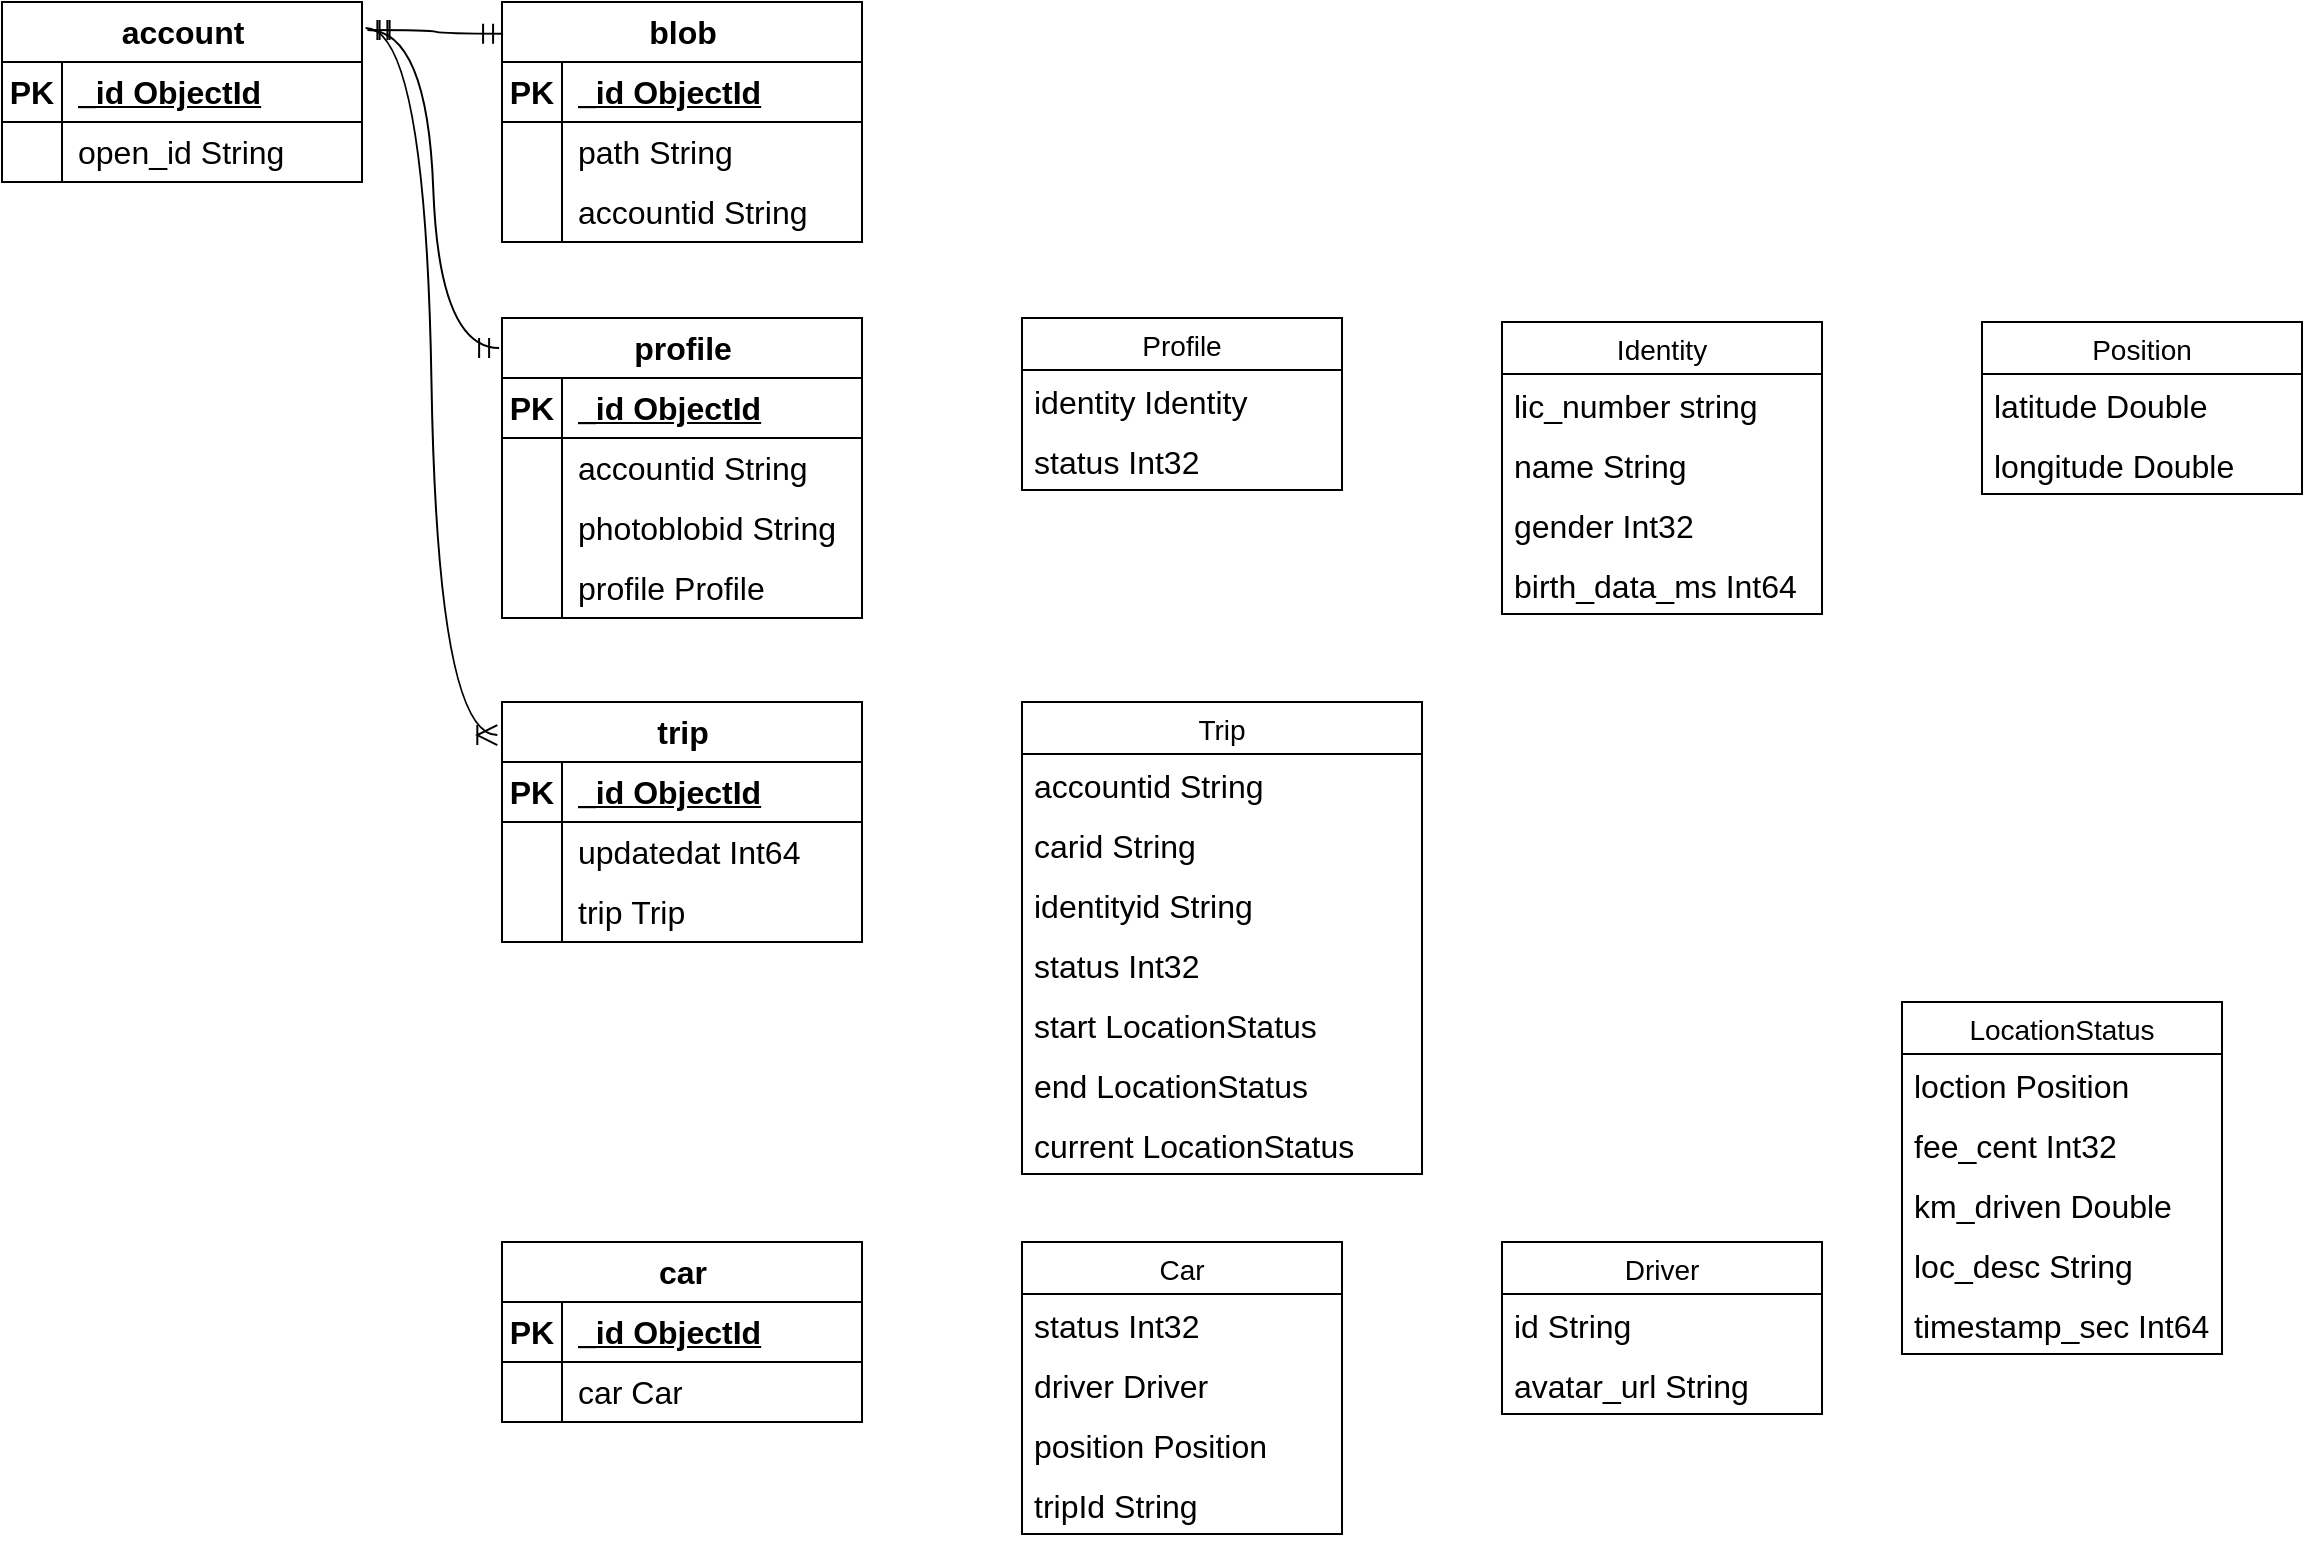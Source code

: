 <mxfile version="21.2.1" type="device">
  <diagram id="R2lEEEUBdFMjLlhIrx00" name="Page-1">
    <mxGraphModel dx="1235" dy="846" grid="1" gridSize="10" guides="1" tooltips="1" connect="1" arrows="1" fold="1" page="1" pageScale="1" pageWidth="850" pageHeight="1100" math="0" shadow="0" extFonts="Permanent Marker^https://fonts.googleapis.com/css?family=Permanent+Marker">
      <root>
        <mxCell id="0" />
        <mxCell id="1" parent="0" />
        <mxCell id="HgA8vMI8D_ZvMrsSqyYT-9" value="car" style="shape=table;startSize=30;container=1;collapsible=1;childLayout=tableLayout;fixedRows=1;rowLines=0;fontStyle=1;align=center;resizeLast=1;html=1;fontSize=16;" vertex="1" parent="1">
          <mxGeometry x="260" y="720" width="180" height="90" as="geometry" />
        </mxCell>
        <mxCell id="HgA8vMI8D_ZvMrsSqyYT-10" value="" style="shape=tableRow;horizontal=0;startSize=0;swimlaneHead=0;swimlaneBody=0;fillColor=none;collapsible=0;dropTarget=0;points=[[0,0.5],[1,0.5]];portConstraint=eastwest;top=0;left=0;right=0;bottom=1;fontSize=16;" vertex="1" parent="HgA8vMI8D_ZvMrsSqyYT-9">
          <mxGeometry y="30" width="180" height="30" as="geometry" />
        </mxCell>
        <mxCell id="HgA8vMI8D_ZvMrsSqyYT-11" value="PK" style="shape=partialRectangle;connectable=0;fillColor=none;top=0;left=0;bottom=0;right=0;fontStyle=1;overflow=hidden;whiteSpace=wrap;html=1;fontSize=16;" vertex="1" parent="HgA8vMI8D_ZvMrsSqyYT-10">
          <mxGeometry width="30" height="30" as="geometry">
            <mxRectangle width="30" height="30" as="alternateBounds" />
          </mxGeometry>
        </mxCell>
        <mxCell id="HgA8vMI8D_ZvMrsSqyYT-12" value="_id ObjectId" style="shape=partialRectangle;connectable=0;fillColor=none;top=0;left=0;bottom=0;right=0;align=left;spacingLeft=6;fontStyle=5;overflow=hidden;whiteSpace=wrap;html=1;fontSize=16;" vertex="1" parent="HgA8vMI8D_ZvMrsSqyYT-10">
          <mxGeometry x="30" width="150" height="30" as="geometry">
            <mxRectangle width="150" height="30" as="alternateBounds" />
          </mxGeometry>
        </mxCell>
        <mxCell id="HgA8vMI8D_ZvMrsSqyYT-13" value="" style="shape=tableRow;horizontal=0;startSize=0;swimlaneHead=0;swimlaneBody=0;fillColor=none;collapsible=0;dropTarget=0;points=[[0,0.5],[1,0.5]];portConstraint=eastwest;top=0;left=0;right=0;bottom=0;fontSize=16;" vertex="1" parent="HgA8vMI8D_ZvMrsSqyYT-9">
          <mxGeometry y="60" width="180" height="30" as="geometry" />
        </mxCell>
        <mxCell id="HgA8vMI8D_ZvMrsSqyYT-14" value="" style="shape=partialRectangle;connectable=0;fillColor=none;top=0;left=0;bottom=0;right=0;editable=1;overflow=hidden;whiteSpace=wrap;html=1;fontSize=16;" vertex="1" parent="HgA8vMI8D_ZvMrsSqyYT-13">
          <mxGeometry width="30" height="30" as="geometry">
            <mxRectangle width="30" height="30" as="alternateBounds" />
          </mxGeometry>
        </mxCell>
        <mxCell id="HgA8vMI8D_ZvMrsSqyYT-15" value="car&amp;nbsp;Car" style="shape=partialRectangle;connectable=0;fillColor=none;top=0;left=0;bottom=0;right=0;align=left;spacingLeft=6;overflow=hidden;whiteSpace=wrap;html=1;fontSize=16;" vertex="1" parent="HgA8vMI8D_ZvMrsSqyYT-13">
          <mxGeometry x="30" width="150" height="30" as="geometry">
            <mxRectangle width="150" height="30" as="alternateBounds" />
          </mxGeometry>
        </mxCell>
        <mxCell id="HgA8vMI8D_ZvMrsSqyYT-35" value="Car" style="swimlane;fontStyle=0;childLayout=stackLayout;horizontal=1;startSize=26;horizontalStack=0;resizeParent=1;resizeParentMax=0;resizeLast=0;collapsible=1;marginBottom=0;align=center;fontSize=14;" vertex="1" parent="1">
          <mxGeometry x="520" y="720" width="160" height="146" as="geometry" />
        </mxCell>
        <mxCell id="HgA8vMI8D_ZvMrsSqyYT-36" value="status Int32" style="text;strokeColor=none;fillColor=none;spacingLeft=4;spacingRight=4;overflow=hidden;rotatable=0;points=[[0,0.5],[1,0.5]];portConstraint=eastwest;fontSize=16;whiteSpace=wrap;html=1;" vertex="1" parent="HgA8vMI8D_ZvMrsSqyYT-35">
          <mxGeometry y="26" width="160" height="30" as="geometry" />
        </mxCell>
        <mxCell id="HgA8vMI8D_ZvMrsSqyYT-37" value="driver&amp;nbsp;Driver" style="text;strokeColor=none;fillColor=none;spacingLeft=4;spacingRight=4;overflow=hidden;rotatable=0;points=[[0,0.5],[1,0.5]];portConstraint=eastwest;fontSize=16;whiteSpace=wrap;html=1;" vertex="1" parent="HgA8vMI8D_ZvMrsSqyYT-35">
          <mxGeometry y="56" width="160" height="30" as="geometry" />
        </mxCell>
        <mxCell id="HgA8vMI8D_ZvMrsSqyYT-38" value="position&amp;nbsp;Position" style="text;strokeColor=none;fillColor=none;spacingLeft=4;spacingRight=4;overflow=hidden;rotatable=0;points=[[0,0.5],[1,0.5]];portConstraint=eastwest;fontSize=16;whiteSpace=wrap;html=1;" vertex="1" parent="HgA8vMI8D_ZvMrsSqyYT-35">
          <mxGeometry y="86" width="160" height="30" as="geometry" />
        </mxCell>
        <mxCell id="HgA8vMI8D_ZvMrsSqyYT-39" value="tripId String" style="text;strokeColor=none;fillColor=none;spacingLeft=4;spacingRight=4;overflow=hidden;rotatable=0;points=[[0,0.5],[1,0.5]];portConstraint=eastwest;fontSize=16;whiteSpace=wrap;html=1;" vertex="1" parent="HgA8vMI8D_ZvMrsSqyYT-35">
          <mxGeometry y="116" width="160" height="30" as="geometry" />
        </mxCell>
        <mxCell id="HgA8vMI8D_ZvMrsSqyYT-40" value="Position" style="swimlane;fontStyle=0;childLayout=stackLayout;horizontal=1;startSize=26;horizontalStack=0;resizeParent=1;resizeParentMax=0;resizeLast=0;collapsible=1;marginBottom=0;align=center;fontSize=14;" vertex="1" parent="1">
          <mxGeometry x="1000" y="260" width="160" height="86" as="geometry" />
        </mxCell>
        <mxCell id="HgA8vMI8D_ZvMrsSqyYT-41" value="latitude Double" style="text;strokeColor=none;fillColor=none;spacingLeft=4;spacingRight=4;overflow=hidden;rotatable=0;points=[[0,0.5],[1,0.5]];portConstraint=eastwest;fontSize=16;whiteSpace=wrap;html=1;" vertex="1" parent="HgA8vMI8D_ZvMrsSqyYT-40">
          <mxGeometry y="26" width="160" height="30" as="geometry" />
        </mxCell>
        <mxCell id="HgA8vMI8D_ZvMrsSqyYT-42" value="longitude Double&lt;br&gt;" style="text;strokeColor=none;fillColor=none;spacingLeft=4;spacingRight=4;overflow=hidden;rotatable=0;points=[[0,0.5],[1,0.5]];portConstraint=eastwest;fontSize=16;whiteSpace=wrap;html=1;" vertex="1" parent="HgA8vMI8D_ZvMrsSqyYT-40">
          <mxGeometry y="56" width="160" height="30" as="geometry" />
        </mxCell>
        <mxCell id="HgA8vMI8D_ZvMrsSqyYT-44" value="Driver" style="swimlane;fontStyle=0;childLayout=stackLayout;horizontal=1;startSize=26;horizontalStack=0;resizeParent=1;resizeParentMax=0;resizeLast=0;collapsible=1;marginBottom=0;align=center;fontSize=14;" vertex="1" parent="1">
          <mxGeometry x="760" y="720" width="160" height="86" as="geometry" />
        </mxCell>
        <mxCell id="HgA8vMI8D_ZvMrsSqyYT-45" value="id String" style="text;strokeColor=none;fillColor=none;spacingLeft=4;spacingRight=4;overflow=hidden;rotatable=0;points=[[0,0.5],[1,0.5]];portConstraint=eastwest;fontSize=16;whiteSpace=wrap;html=1;" vertex="1" parent="HgA8vMI8D_ZvMrsSqyYT-44">
          <mxGeometry y="26" width="160" height="30" as="geometry" />
        </mxCell>
        <mxCell id="HgA8vMI8D_ZvMrsSqyYT-46" value="avatar_url String" style="text;strokeColor=none;fillColor=none;spacingLeft=4;spacingRight=4;overflow=hidden;rotatable=0;points=[[0,0.5],[1,0.5]];portConstraint=eastwest;fontSize=16;whiteSpace=wrap;html=1;" vertex="1" parent="HgA8vMI8D_ZvMrsSqyYT-44">
          <mxGeometry y="56" width="160" height="30" as="geometry" />
        </mxCell>
        <mxCell id="HgA8vMI8D_ZvMrsSqyYT-49" value="profile" style="shape=table;startSize=30;container=1;collapsible=1;childLayout=tableLayout;fixedRows=1;rowLines=0;fontStyle=1;align=center;resizeLast=1;html=1;fontSize=16;" vertex="1" parent="1">
          <mxGeometry x="260" y="258" width="180" height="150" as="geometry" />
        </mxCell>
        <mxCell id="HgA8vMI8D_ZvMrsSqyYT-50" value="" style="shape=tableRow;horizontal=0;startSize=0;swimlaneHead=0;swimlaneBody=0;fillColor=none;collapsible=0;dropTarget=0;points=[[0,0.5],[1,0.5]];portConstraint=eastwest;top=0;left=0;right=0;bottom=1;fontSize=16;" vertex="1" parent="HgA8vMI8D_ZvMrsSqyYT-49">
          <mxGeometry y="30" width="180" height="30" as="geometry" />
        </mxCell>
        <mxCell id="HgA8vMI8D_ZvMrsSqyYT-51" value="PK" style="shape=partialRectangle;connectable=0;fillColor=none;top=0;left=0;bottom=0;right=0;fontStyle=1;overflow=hidden;whiteSpace=wrap;html=1;fontSize=16;" vertex="1" parent="HgA8vMI8D_ZvMrsSqyYT-50">
          <mxGeometry width="30" height="30" as="geometry">
            <mxRectangle width="30" height="30" as="alternateBounds" />
          </mxGeometry>
        </mxCell>
        <mxCell id="HgA8vMI8D_ZvMrsSqyYT-52" value="_id ObjectId" style="shape=partialRectangle;connectable=0;fillColor=none;top=0;left=0;bottom=0;right=0;align=left;spacingLeft=6;fontStyle=5;overflow=hidden;whiteSpace=wrap;html=1;fontSize=16;" vertex="1" parent="HgA8vMI8D_ZvMrsSqyYT-50">
          <mxGeometry x="30" width="150" height="30" as="geometry">
            <mxRectangle width="150" height="30" as="alternateBounds" />
          </mxGeometry>
        </mxCell>
        <mxCell id="HgA8vMI8D_ZvMrsSqyYT-53" value="" style="shape=tableRow;horizontal=0;startSize=0;swimlaneHead=0;swimlaneBody=0;fillColor=none;collapsible=0;dropTarget=0;points=[[0,0.5],[1,0.5]];portConstraint=eastwest;top=0;left=0;right=0;bottom=0;fontSize=16;" vertex="1" parent="HgA8vMI8D_ZvMrsSqyYT-49">
          <mxGeometry y="60" width="180" height="30" as="geometry" />
        </mxCell>
        <mxCell id="HgA8vMI8D_ZvMrsSqyYT-54" value="" style="shape=partialRectangle;connectable=0;fillColor=none;top=0;left=0;bottom=0;right=0;editable=1;overflow=hidden;whiteSpace=wrap;html=1;fontSize=16;" vertex="1" parent="HgA8vMI8D_ZvMrsSqyYT-53">
          <mxGeometry width="30" height="30" as="geometry">
            <mxRectangle width="30" height="30" as="alternateBounds" />
          </mxGeometry>
        </mxCell>
        <mxCell id="HgA8vMI8D_ZvMrsSqyYT-55" value="accountid String" style="shape=partialRectangle;connectable=0;fillColor=none;top=0;left=0;bottom=0;right=0;align=left;spacingLeft=6;overflow=hidden;whiteSpace=wrap;html=1;fontSize=16;" vertex="1" parent="HgA8vMI8D_ZvMrsSqyYT-53">
          <mxGeometry x="30" width="150" height="30" as="geometry">
            <mxRectangle width="150" height="30" as="alternateBounds" />
          </mxGeometry>
        </mxCell>
        <mxCell id="HgA8vMI8D_ZvMrsSqyYT-56" value="" style="shape=tableRow;horizontal=0;startSize=0;swimlaneHead=0;swimlaneBody=0;fillColor=none;collapsible=0;dropTarget=0;points=[[0,0.5],[1,0.5]];portConstraint=eastwest;top=0;left=0;right=0;bottom=0;fontSize=16;" vertex="1" parent="HgA8vMI8D_ZvMrsSqyYT-49">
          <mxGeometry y="90" width="180" height="30" as="geometry" />
        </mxCell>
        <mxCell id="HgA8vMI8D_ZvMrsSqyYT-57" value="" style="shape=partialRectangle;connectable=0;fillColor=none;top=0;left=0;bottom=0;right=0;editable=1;overflow=hidden;whiteSpace=wrap;html=1;fontSize=16;" vertex="1" parent="HgA8vMI8D_ZvMrsSqyYT-56">
          <mxGeometry width="30" height="30" as="geometry">
            <mxRectangle width="30" height="30" as="alternateBounds" />
          </mxGeometry>
        </mxCell>
        <mxCell id="HgA8vMI8D_ZvMrsSqyYT-58" value="photoblobid String" style="shape=partialRectangle;connectable=0;fillColor=none;top=0;left=0;bottom=0;right=0;align=left;spacingLeft=6;overflow=hidden;whiteSpace=wrap;html=1;fontSize=16;" vertex="1" parent="HgA8vMI8D_ZvMrsSqyYT-56">
          <mxGeometry x="30" width="150" height="30" as="geometry">
            <mxRectangle width="150" height="30" as="alternateBounds" />
          </mxGeometry>
        </mxCell>
        <mxCell id="HgA8vMI8D_ZvMrsSqyYT-59" value="" style="shape=tableRow;horizontal=0;startSize=0;swimlaneHead=0;swimlaneBody=0;fillColor=none;collapsible=0;dropTarget=0;points=[[0,0.5],[1,0.5]];portConstraint=eastwest;top=0;left=0;right=0;bottom=0;fontSize=16;" vertex="1" parent="HgA8vMI8D_ZvMrsSqyYT-49">
          <mxGeometry y="120" width="180" height="30" as="geometry" />
        </mxCell>
        <mxCell id="HgA8vMI8D_ZvMrsSqyYT-60" value="" style="shape=partialRectangle;connectable=0;fillColor=none;top=0;left=0;bottom=0;right=0;editable=1;overflow=hidden;whiteSpace=wrap;html=1;fontSize=16;" vertex="1" parent="HgA8vMI8D_ZvMrsSqyYT-59">
          <mxGeometry width="30" height="30" as="geometry">
            <mxRectangle width="30" height="30" as="alternateBounds" />
          </mxGeometry>
        </mxCell>
        <mxCell id="HgA8vMI8D_ZvMrsSqyYT-61" value="profile&amp;nbsp;Profile" style="shape=partialRectangle;connectable=0;fillColor=none;top=0;left=0;bottom=0;right=0;align=left;spacingLeft=6;overflow=hidden;whiteSpace=wrap;html=1;fontSize=16;" vertex="1" parent="HgA8vMI8D_ZvMrsSqyYT-59">
          <mxGeometry x="30" width="150" height="30" as="geometry">
            <mxRectangle width="150" height="30" as="alternateBounds" />
          </mxGeometry>
        </mxCell>
        <mxCell id="HgA8vMI8D_ZvMrsSqyYT-62" value="Profile" style="swimlane;fontStyle=0;childLayout=stackLayout;horizontal=1;startSize=26;horizontalStack=0;resizeParent=1;resizeParentMax=0;resizeLast=0;collapsible=1;marginBottom=0;align=center;fontSize=14;" vertex="1" parent="1">
          <mxGeometry x="520" y="258" width="160" height="86" as="geometry" />
        </mxCell>
        <mxCell id="HgA8vMI8D_ZvMrsSqyYT-63" value="identity&amp;nbsp;Identity" style="text;strokeColor=none;fillColor=none;spacingLeft=4;spacingRight=4;overflow=hidden;rotatable=0;points=[[0,0.5],[1,0.5]];portConstraint=eastwest;fontSize=16;whiteSpace=wrap;html=1;" vertex="1" parent="HgA8vMI8D_ZvMrsSqyYT-62">
          <mxGeometry y="26" width="160" height="30" as="geometry" />
        </mxCell>
        <mxCell id="HgA8vMI8D_ZvMrsSqyYT-64" value="status Int32" style="text;strokeColor=none;fillColor=none;spacingLeft=4;spacingRight=4;overflow=hidden;rotatable=0;points=[[0,0.5],[1,0.5]];portConstraint=eastwest;fontSize=16;whiteSpace=wrap;html=1;" vertex="1" parent="HgA8vMI8D_ZvMrsSqyYT-62">
          <mxGeometry y="56" width="160" height="30" as="geometry" />
        </mxCell>
        <mxCell id="HgA8vMI8D_ZvMrsSqyYT-67" value="Identity" style="swimlane;fontStyle=0;childLayout=stackLayout;horizontal=1;startSize=26;horizontalStack=0;resizeParent=1;resizeParentMax=0;resizeLast=0;collapsible=1;marginBottom=0;align=center;fontSize=14;" vertex="1" parent="1">
          <mxGeometry x="760" y="260" width="160" height="146" as="geometry" />
        </mxCell>
        <mxCell id="HgA8vMI8D_ZvMrsSqyYT-68" value="lic_number string" style="text;strokeColor=none;fillColor=none;spacingLeft=4;spacingRight=4;overflow=hidden;rotatable=0;points=[[0,0.5],[1,0.5]];portConstraint=eastwest;fontSize=16;whiteSpace=wrap;html=1;" vertex="1" parent="HgA8vMI8D_ZvMrsSqyYT-67">
          <mxGeometry y="26" width="160" height="30" as="geometry" />
        </mxCell>
        <mxCell id="HgA8vMI8D_ZvMrsSqyYT-69" value="name String" style="text;strokeColor=none;fillColor=none;spacingLeft=4;spacingRight=4;overflow=hidden;rotatable=0;points=[[0,0.5],[1,0.5]];portConstraint=eastwest;fontSize=16;whiteSpace=wrap;html=1;" vertex="1" parent="HgA8vMI8D_ZvMrsSqyYT-67">
          <mxGeometry y="56" width="160" height="30" as="geometry" />
        </mxCell>
        <mxCell id="HgA8vMI8D_ZvMrsSqyYT-70" value="gender Int32" style="text;strokeColor=none;fillColor=none;spacingLeft=4;spacingRight=4;overflow=hidden;rotatable=0;points=[[0,0.5],[1,0.5]];portConstraint=eastwest;fontSize=16;whiteSpace=wrap;html=1;" vertex="1" parent="HgA8vMI8D_ZvMrsSqyYT-67">
          <mxGeometry y="86" width="160" height="30" as="geometry" />
        </mxCell>
        <mxCell id="HgA8vMI8D_ZvMrsSqyYT-71" value="birth_data_ms Int64" style="text;strokeColor=none;fillColor=none;spacingLeft=4;spacingRight=4;overflow=hidden;rotatable=0;points=[[0,0.5],[1,0.5]];portConstraint=eastwest;fontSize=16;whiteSpace=wrap;html=1;" vertex="1" parent="HgA8vMI8D_ZvMrsSqyYT-67">
          <mxGeometry y="116" width="160" height="30" as="geometry" />
        </mxCell>
        <mxCell id="HgA8vMI8D_ZvMrsSqyYT-72" value="trip" style="shape=table;startSize=30;container=1;collapsible=1;childLayout=tableLayout;fixedRows=1;rowLines=0;fontStyle=1;align=center;resizeLast=1;html=1;fontSize=16;" vertex="1" parent="1">
          <mxGeometry x="260" y="450" width="180" height="120" as="geometry" />
        </mxCell>
        <mxCell id="HgA8vMI8D_ZvMrsSqyYT-73" value="" style="shape=tableRow;horizontal=0;startSize=0;swimlaneHead=0;swimlaneBody=0;fillColor=none;collapsible=0;dropTarget=0;points=[[0,0.5],[1,0.5]];portConstraint=eastwest;top=0;left=0;right=0;bottom=1;fontSize=16;" vertex="1" parent="HgA8vMI8D_ZvMrsSqyYT-72">
          <mxGeometry y="30" width="180" height="30" as="geometry" />
        </mxCell>
        <mxCell id="HgA8vMI8D_ZvMrsSqyYT-74" value="PK" style="shape=partialRectangle;connectable=0;fillColor=none;top=0;left=0;bottom=0;right=0;fontStyle=1;overflow=hidden;whiteSpace=wrap;html=1;fontSize=16;" vertex="1" parent="HgA8vMI8D_ZvMrsSqyYT-73">
          <mxGeometry width="30" height="30" as="geometry">
            <mxRectangle width="30" height="30" as="alternateBounds" />
          </mxGeometry>
        </mxCell>
        <mxCell id="HgA8vMI8D_ZvMrsSqyYT-75" value="_id ObjectId" style="shape=partialRectangle;connectable=0;fillColor=none;top=0;left=0;bottom=0;right=0;align=left;spacingLeft=6;fontStyle=5;overflow=hidden;whiteSpace=wrap;html=1;fontSize=16;" vertex="1" parent="HgA8vMI8D_ZvMrsSqyYT-73">
          <mxGeometry x="30" width="150" height="30" as="geometry">
            <mxRectangle width="150" height="30" as="alternateBounds" />
          </mxGeometry>
        </mxCell>
        <mxCell id="HgA8vMI8D_ZvMrsSqyYT-76" value="" style="shape=tableRow;horizontal=0;startSize=0;swimlaneHead=0;swimlaneBody=0;fillColor=none;collapsible=0;dropTarget=0;points=[[0,0.5],[1,0.5]];portConstraint=eastwest;top=0;left=0;right=0;bottom=0;fontSize=16;" vertex="1" parent="HgA8vMI8D_ZvMrsSqyYT-72">
          <mxGeometry y="60" width="180" height="30" as="geometry" />
        </mxCell>
        <mxCell id="HgA8vMI8D_ZvMrsSqyYT-77" value="" style="shape=partialRectangle;connectable=0;fillColor=none;top=0;left=0;bottom=0;right=0;editable=1;overflow=hidden;whiteSpace=wrap;html=1;fontSize=16;" vertex="1" parent="HgA8vMI8D_ZvMrsSqyYT-76">
          <mxGeometry width="30" height="30" as="geometry">
            <mxRectangle width="30" height="30" as="alternateBounds" />
          </mxGeometry>
        </mxCell>
        <mxCell id="HgA8vMI8D_ZvMrsSqyYT-78" value="updatedat Int64" style="shape=partialRectangle;connectable=0;fillColor=none;top=0;left=0;bottom=0;right=0;align=left;spacingLeft=6;overflow=hidden;whiteSpace=wrap;html=1;fontSize=16;" vertex="1" parent="HgA8vMI8D_ZvMrsSqyYT-76">
          <mxGeometry x="30" width="150" height="30" as="geometry">
            <mxRectangle width="150" height="30" as="alternateBounds" />
          </mxGeometry>
        </mxCell>
        <mxCell id="HgA8vMI8D_ZvMrsSqyYT-79" value="" style="shape=tableRow;horizontal=0;startSize=0;swimlaneHead=0;swimlaneBody=0;fillColor=none;collapsible=0;dropTarget=0;points=[[0,0.5],[1,0.5]];portConstraint=eastwest;top=0;left=0;right=0;bottom=0;fontSize=16;" vertex="1" parent="HgA8vMI8D_ZvMrsSqyYT-72">
          <mxGeometry y="90" width="180" height="30" as="geometry" />
        </mxCell>
        <mxCell id="HgA8vMI8D_ZvMrsSqyYT-80" value="" style="shape=partialRectangle;connectable=0;fillColor=none;top=0;left=0;bottom=0;right=0;editable=1;overflow=hidden;whiteSpace=wrap;html=1;fontSize=16;" vertex="1" parent="HgA8vMI8D_ZvMrsSqyYT-79">
          <mxGeometry width="30" height="30" as="geometry">
            <mxRectangle width="30" height="30" as="alternateBounds" />
          </mxGeometry>
        </mxCell>
        <mxCell id="HgA8vMI8D_ZvMrsSqyYT-81" value="trip&amp;nbsp;Trip" style="shape=partialRectangle;connectable=0;fillColor=none;top=0;left=0;bottom=0;right=0;align=left;spacingLeft=6;overflow=hidden;whiteSpace=wrap;html=1;fontSize=16;" vertex="1" parent="HgA8vMI8D_ZvMrsSqyYT-79">
          <mxGeometry x="30" width="150" height="30" as="geometry">
            <mxRectangle width="150" height="30" as="alternateBounds" />
          </mxGeometry>
        </mxCell>
        <mxCell id="HgA8vMI8D_ZvMrsSqyYT-85" value="Trip" style="swimlane;fontStyle=0;childLayout=stackLayout;horizontal=1;startSize=26;horizontalStack=0;resizeParent=1;resizeParentMax=0;resizeLast=0;collapsible=1;marginBottom=0;align=center;fontSize=14;" vertex="1" parent="1">
          <mxGeometry x="520" y="450" width="200" height="236" as="geometry" />
        </mxCell>
        <mxCell id="HgA8vMI8D_ZvMrsSqyYT-86" value="accountid String" style="text;strokeColor=none;fillColor=none;spacingLeft=4;spacingRight=4;overflow=hidden;rotatable=0;points=[[0,0.5],[1,0.5]];portConstraint=eastwest;fontSize=16;whiteSpace=wrap;html=1;" vertex="1" parent="HgA8vMI8D_ZvMrsSqyYT-85">
          <mxGeometry y="26" width="200" height="30" as="geometry" />
        </mxCell>
        <mxCell id="HgA8vMI8D_ZvMrsSqyYT-87" value="carid String" style="text;strokeColor=none;fillColor=none;spacingLeft=4;spacingRight=4;overflow=hidden;rotatable=0;points=[[0,0.5],[1,0.5]];portConstraint=eastwest;fontSize=16;whiteSpace=wrap;html=1;" vertex="1" parent="HgA8vMI8D_ZvMrsSqyYT-85">
          <mxGeometry y="56" width="200" height="30" as="geometry" />
        </mxCell>
        <mxCell id="HgA8vMI8D_ZvMrsSqyYT-88" value="identityid String" style="text;strokeColor=none;fillColor=none;spacingLeft=4;spacingRight=4;overflow=hidden;rotatable=0;points=[[0,0.5],[1,0.5]];portConstraint=eastwest;fontSize=16;whiteSpace=wrap;html=1;" vertex="1" parent="HgA8vMI8D_ZvMrsSqyYT-85">
          <mxGeometry y="86" width="200" height="30" as="geometry" />
        </mxCell>
        <mxCell id="HgA8vMI8D_ZvMrsSqyYT-89" value="status Int32" style="text;strokeColor=none;fillColor=none;spacingLeft=4;spacingRight=4;overflow=hidden;rotatable=0;points=[[0,0.5],[1,0.5]];portConstraint=eastwest;fontSize=16;whiteSpace=wrap;html=1;" vertex="1" parent="HgA8vMI8D_ZvMrsSqyYT-85">
          <mxGeometry y="116" width="200" height="30" as="geometry" />
        </mxCell>
        <mxCell id="HgA8vMI8D_ZvMrsSqyYT-90" value="start&amp;nbsp;LocationStatus" style="text;strokeColor=none;fillColor=none;spacingLeft=4;spacingRight=4;overflow=hidden;rotatable=0;points=[[0,0.5],[1,0.5]];portConstraint=eastwest;fontSize=16;whiteSpace=wrap;html=1;" vertex="1" parent="HgA8vMI8D_ZvMrsSqyYT-85">
          <mxGeometry y="146" width="200" height="30" as="geometry" />
        </mxCell>
        <mxCell id="HgA8vMI8D_ZvMrsSqyYT-91" value="end&amp;nbsp;LocationStatus" style="text;strokeColor=none;fillColor=none;spacingLeft=4;spacingRight=4;overflow=hidden;rotatable=0;points=[[0,0.5],[1,0.5]];portConstraint=eastwest;fontSize=16;whiteSpace=wrap;html=1;" vertex="1" parent="HgA8vMI8D_ZvMrsSqyYT-85">
          <mxGeometry y="176" width="200" height="30" as="geometry" />
        </mxCell>
        <mxCell id="HgA8vMI8D_ZvMrsSqyYT-92" value="current&amp;nbsp;LocationStatus" style="text;strokeColor=none;fillColor=none;spacingLeft=4;spacingRight=4;overflow=hidden;rotatable=0;points=[[0,0.5],[1,0.5]];portConstraint=eastwest;fontSize=16;whiteSpace=wrap;html=1;" vertex="1" parent="HgA8vMI8D_ZvMrsSqyYT-85">
          <mxGeometry y="206" width="200" height="30" as="geometry" />
        </mxCell>
        <mxCell id="HgA8vMI8D_ZvMrsSqyYT-93" value="LocationStatus" style="swimlane;fontStyle=0;childLayout=stackLayout;horizontal=1;startSize=26;horizontalStack=0;resizeParent=1;resizeParentMax=0;resizeLast=0;collapsible=1;marginBottom=0;align=center;fontSize=14;" vertex="1" parent="1">
          <mxGeometry x="960" y="600" width="160" height="176" as="geometry" />
        </mxCell>
        <mxCell id="HgA8vMI8D_ZvMrsSqyYT-94" value="loction&amp;nbsp;Position" style="text;strokeColor=none;fillColor=none;spacingLeft=4;spacingRight=4;overflow=hidden;rotatable=0;points=[[0,0.5],[1,0.5]];portConstraint=eastwest;fontSize=16;whiteSpace=wrap;html=1;" vertex="1" parent="HgA8vMI8D_ZvMrsSqyYT-93">
          <mxGeometry y="26" width="160" height="30" as="geometry" />
        </mxCell>
        <mxCell id="HgA8vMI8D_ZvMrsSqyYT-95" value="fee_cent Int32" style="text;strokeColor=none;fillColor=none;spacingLeft=4;spacingRight=4;overflow=hidden;rotatable=0;points=[[0,0.5],[1,0.5]];portConstraint=eastwest;fontSize=16;whiteSpace=wrap;html=1;" vertex="1" parent="HgA8vMI8D_ZvMrsSqyYT-93">
          <mxGeometry y="56" width="160" height="30" as="geometry" />
        </mxCell>
        <mxCell id="HgA8vMI8D_ZvMrsSqyYT-96" value="km_driven Double" style="text;strokeColor=none;fillColor=none;spacingLeft=4;spacingRight=4;overflow=hidden;rotatable=0;points=[[0,0.5],[1,0.5]];portConstraint=eastwest;fontSize=16;whiteSpace=wrap;html=1;" vertex="1" parent="HgA8vMI8D_ZvMrsSqyYT-93">
          <mxGeometry y="86" width="160" height="30" as="geometry" />
        </mxCell>
        <mxCell id="HgA8vMI8D_ZvMrsSqyYT-97" value="loc_desc String" style="text;strokeColor=none;fillColor=none;spacingLeft=4;spacingRight=4;overflow=hidden;rotatable=0;points=[[0,0.5],[1,0.5]];portConstraint=eastwest;fontSize=16;whiteSpace=wrap;html=1;" vertex="1" parent="HgA8vMI8D_ZvMrsSqyYT-93">
          <mxGeometry y="116" width="160" height="30" as="geometry" />
        </mxCell>
        <mxCell id="HgA8vMI8D_ZvMrsSqyYT-98" value="timestamp_sec Int64" style="text;strokeColor=none;fillColor=none;spacingLeft=4;spacingRight=4;overflow=hidden;rotatable=0;points=[[0,0.5],[1,0.5]];portConstraint=eastwest;fontSize=16;whiteSpace=wrap;html=1;" vertex="1" parent="HgA8vMI8D_ZvMrsSqyYT-93">
          <mxGeometry y="146" width="160" height="30" as="geometry" />
        </mxCell>
        <mxCell id="HgA8vMI8D_ZvMrsSqyYT-99" value="blob" style="shape=table;startSize=30;container=1;collapsible=1;childLayout=tableLayout;fixedRows=1;rowLines=0;fontStyle=1;align=center;resizeLast=1;html=1;fontSize=16;" vertex="1" parent="1">
          <mxGeometry x="260" y="100" width="180" height="120" as="geometry" />
        </mxCell>
        <mxCell id="HgA8vMI8D_ZvMrsSqyYT-100" value="" style="shape=tableRow;horizontal=0;startSize=0;swimlaneHead=0;swimlaneBody=0;fillColor=none;collapsible=0;dropTarget=0;points=[[0,0.5],[1,0.5]];portConstraint=eastwest;top=0;left=0;right=0;bottom=1;fontSize=16;" vertex="1" parent="HgA8vMI8D_ZvMrsSqyYT-99">
          <mxGeometry y="30" width="180" height="30" as="geometry" />
        </mxCell>
        <mxCell id="HgA8vMI8D_ZvMrsSqyYT-101" value="PK" style="shape=partialRectangle;connectable=0;fillColor=none;top=0;left=0;bottom=0;right=0;fontStyle=1;overflow=hidden;whiteSpace=wrap;html=1;fontSize=16;" vertex="1" parent="HgA8vMI8D_ZvMrsSqyYT-100">
          <mxGeometry width="30" height="30" as="geometry">
            <mxRectangle width="30" height="30" as="alternateBounds" />
          </mxGeometry>
        </mxCell>
        <mxCell id="HgA8vMI8D_ZvMrsSqyYT-102" value="_id ObjectId" style="shape=partialRectangle;connectable=0;fillColor=none;top=0;left=0;bottom=0;right=0;align=left;spacingLeft=6;fontStyle=5;overflow=hidden;whiteSpace=wrap;html=1;fontSize=16;" vertex="1" parent="HgA8vMI8D_ZvMrsSqyYT-100">
          <mxGeometry x="30" width="150" height="30" as="geometry">
            <mxRectangle width="150" height="30" as="alternateBounds" />
          </mxGeometry>
        </mxCell>
        <mxCell id="HgA8vMI8D_ZvMrsSqyYT-103" value="" style="shape=tableRow;horizontal=0;startSize=0;swimlaneHead=0;swimlaneBody=0;fillColor=none;collapsible=0;dropTarget=0;points=[[0,0.5],[1,0.5]];portConstraint=eastwest;top=0;left=0;right=0;bottom=0;fontSize=16;" vertex="1" parent="HgA8vMI8D_ZvMrsSqyYT-99">
          <mxGeometry y="60" width="180" height="30" as="geometry" />
        </mxCell>
        <mxCell id="HgA8vMI8D_ZvMrsSqyYT-104" value="" style="shape=partialRectangle;connectable=0;fillColor=none;top=0;left=0;bottom=0;right=0;editable=1;overflow=hidden;whiteSpace=wrap;html=1;fontSize=16;" vertex="1" parent="HgA8vMI8D_ZvMrsSqyYT-103">
          <mxGeometry width="30" height="30" as="geometry">
            <mxRectangle width="30" height="30" as="alternateBounds" />
          </mxGeometry>
        </mxCell>
        <mxCell id="HgA8vMI8D_ZvMrsSqyYT-105" value="path String" style="shape=partialRectangle;connectable=0;fillColor=none;top=0;left=0;bottom=0;right=0;align=left;spacingLeft=6;overflow=hidden;whiteSpace=wrap;html=1;fontSize=16;" vertex="1" parent="HgA8vMI8D_ZvMrsSqyYT-103">
          <mxGeometry x="30" width="150" height="30" as="geometry">
            <mxRectangle width="150" height="30" as="alternateBounds" />
          </mxGeometry>
        </mxCell>
        <mxCell id="HgA8vMI8D_ZvMrsSqyYT-113" style="shape=tableRow;horizontal=0;startSize=0;swimlaneHead=0;swimlaneBody=0;fillColor=none;collapsible=0;dropTarget=0;points=[[0,0.5],[1,0.5]];portConstraint=eastwest;top=0;left=0;right=0;bottom=0;fontSize=16;" vertex="1" parent="HgA8vMI8D_ZvMrsSqyYT-99">
          <mxGeometry y="90" width="180" height="30" as="geometry" />
        </mxCell>
        <mxCell id="HgA8vMI8D_ZvMrsSqyYT-114" style="shape=partialRectangle;connectable=0;fillColor=none;top=0;left=0;bottom=0;right=0;editable=1;overflow=hidden;whiteSpace=wrap;html=1;fontSize=16;" vertex="1" parent="HgA8vMI8D_ZvMrsSqyYT-113">
          <mxGeometry width="30" height="30" as="geometry">
            <mxRectangle width="30" height="30" as="alternateBounds" />
          </mxGeometry>
        </mxCell>
        <mxCell id="HgA8vMI8D_ZvMrsSqyYT-115" value="accountid String" style="shape=partialRectangle;connectable=0;fillColor=none;top=0;left=0;bottom=0;right=0;align=left;spacingLeft=6;overflow=hidden;whiteSpace=wrap;html=1;fontSize=16;" vertex="1" parent="HgA8vMI8D_ZvMrsSqyYT-113">
          <mxGeometry x="30" width="150" height="30" as="geometry">
            <mxRectangle width="150" height="30" as="alternateBounds" />
          </mxGeometry>
        </mxCell>
        <mxCell id="HgA8vMI8D_ZvMrsSqyYT-106" value="account" style="shape=table;startSize=30;container=1;collapsible=1;childLayout=tableLayout;fixedRows=1;rowLines=0;fontStyle=1;align=center;resizeLast=1;html=1;fontSize=16;" vertex="1" parent="1">
          <mxGeometry x="10" y="100" width="180" height="90" as="geometry" />
        </mxCell>
        <mxCell id="HgA8vMI8D_ZvMrsSqyYT-107" value="" style="shape=tableRow;horizontal=0;startSize=0;swimlaneHead=0;swimlaneBody=0;fillColor=none;collapsible=0;dropTarget=0;points=[[0,0.5],[1,0.5]];portConstraint=eastwest;top=0;left=0;right=0;bottom=1;fontSize=16;" vertex="1" parent="HgA8vMI8D_ZvMrsSqyYT-106">
          <mxGeometry y="30" width="180" height="30" as="geometry" />
        </mxCell>
        <mxCell id="HgA8vMI8D_ZvMrsSqyYT-108" value="PK" style="shape=partialRectangle;connectable=0;fillColor=none;top=0;left=0;bottom=0;right=0;fontStyle=1;overflow=hidden;whiteSpace=wrap;html=1;fontSize=16;" vertex="1" parent="HgA8vMI8D_ZvMrsSqyYT-107">
          <mxGeometry width="30" height="30" as="geometry">
            <mxRectangle width="30" height="30" as="alternateBounds" />
          </mxGeometry>
        </mxCell>
        <mxCell id="HgA8vMI8D_ZvMrsSqyYT-109" value="_id ObjectId" style="shape=partialRectangle;connectable=0;fillColor=none;top=0;left=0;bottom=0;right=0;align=left;spacingLeft=6;fontStyle=5;overflow=hidden;whiteSpace=wrap;html=1;fontSize=16;" vertex="1" parent="HgA8vMI8D_ZvMrsSqyYT-107">
          <mxGeometry x="30" width="150" height="30" as="geometry">
            <mxRectangle width="150" height="30" as="alternateBounds" />
          </mxGeometry>
        </mxCell>
        <mxCell id="HgA8vMI8D_ZvMrsSqyYT-110" value="" style="shape=tableRow;horizontal=0;startSize=0;swimlaneHead=0;swimlaneBody=0;fillColor=none;collapsible=0;dropTarget=0;points=[[0,0.5],[1,0.5]];portConstraint=eastwest;top=0;left=0;right=0;bottom=0;fontSize=16;" vertex="1" parent="HgA8vMI8D_ZvMrsSqyYT-106">
          <mxGeometry y="60" width="180" height="30" as="geometry" />
        </mxCell>
        <mxCell id="HgA8vMI8D_ZvMrsSqyYT-111" value="" style="shape=partialRectangle;connectable=0;fillColor=none;top=0;left=0;bottom=0;right=0;editable=1;overflow=hidden;whiteSpace=wrap;html=1;fontSize=16;" vertex="1" parent="HgA8vMI8D_ZvMrsSqyYT-110">
          <mxGeometry width="30" height="30" as="geometry">
            <mxRectangle width="30" height="30" as="alternateBounds" />
          </mxGeometry>
        </mxCell>
        <mxCell id="HgA8vMI8D_ZvMrsSqyYT-112" value="open_id String" style="shape=partialRectangle;connectable=0;fillColor=none;top=0;left=0;bottom=0;right=0;align=left;spacingLeft=6;overflow=hidden;whiteSpace=wrap;html=1;fontSize=16;" vertex="1" parent="HgA8vMI8D_ZvMrsSqyYT-110">
          <mxGeometry x="30" width="150" height="30" as="geometry">
            <mxRectangle width="150" height="30" as="alternateBounds" />
          </mxGeometry>
        </mxCell>
        <mxCell id="HgA8vMI8D_ZvMrsSqyYT-116" value="" style="edgeStyle=entityRelationEdgeStyle;fontSize=12;html=1;endArrow=ERmandOne;startArrow=ERmandOne;rounded=0;startSize=8;endSize=8;curved=1;exitX=1.021;exitY=0.156;exitDx=0;exitDy=0;entryX=0.003;entryY=0.132;entryDx=0;entryDy=0;exitPerimeter=0;entryPerimeter=0;" edge="1" parent="1" source="HgA8vMI8D_ZvMrsSqyYT-106" target="HgA8vMI8D_ZvMrsSqyYT-99">
          <mxGeometry width="100" height="100" relative="1" as="geometry">
            <mxPoint x="170" y="340" as="sourcePoint" />
            <mxPoint x="270" y="240" as="targetPoint" />
          </mxGeometry>
        </mxCell>
        <mxCell id="HgA8vMI8D_ZvMrsSqyYT-117" value="" style="edgeStyle=entityRelationEdgeStyle;fontSize=12;html=1;endArrow=ERmandOne;startArrow=ERmandOne;rounded=0;startSize=8;endSize=8;curved=1;entryX=-0.008;entryY=0.1;entryDx=0;entryDy=0;exitX=1.015;exitY=0.156;exitDx=0;exitDy=0;exitPerimeter=0;entryPerimeter=0;" edge="1" parent="1" source="HgA8vMI8D_ZvMrsSqyYT-106" target="HgA8vMI8D_ZvMrsSqyYT-49">
          <mxGeometry width="100" height="100" relative="1" as="geometry">
            <mxPoint x="190" y="150" as="sourcePoint" />
            <mxPoint x="170" y="240" as="targetPoint" />
          </mxGeometry>
        </mxCell>
        <mxCell id="HgA8vMI8D_ZvMrsSqyYT-121" value="" style="edgeStyle=entityRelationEdgeStyle;fontSize=12;html=1;endArrow=ERoneToMany;rounded=0;startSize=8;endSize=8;curved=1;exitX=1.01;exitY=0.145;exitDx=0;exitDy=0;entryX=-0.013;entryY=0.138;entryDx=0;entryDy=0;entryPerimeter=0;exitPerimeter=0;" edge="1" parent="1" source="HgA8vMI8D_ZvMrsSqyYT-106" target="HgA8vMI8D_ZvMrsSqyYT-72">
          <mxGeometry width="100" height="100" relative="1" as="geometry">
            <mxPoint x="280" y="660" as="sourcePoint" />
            <mxPoint x="380" y="560" as="targetPoint" />
          </mxGeometry>
        </mxCell>
      </root>
    </mxGraphModel>
  </diagram>
</mxfile>
